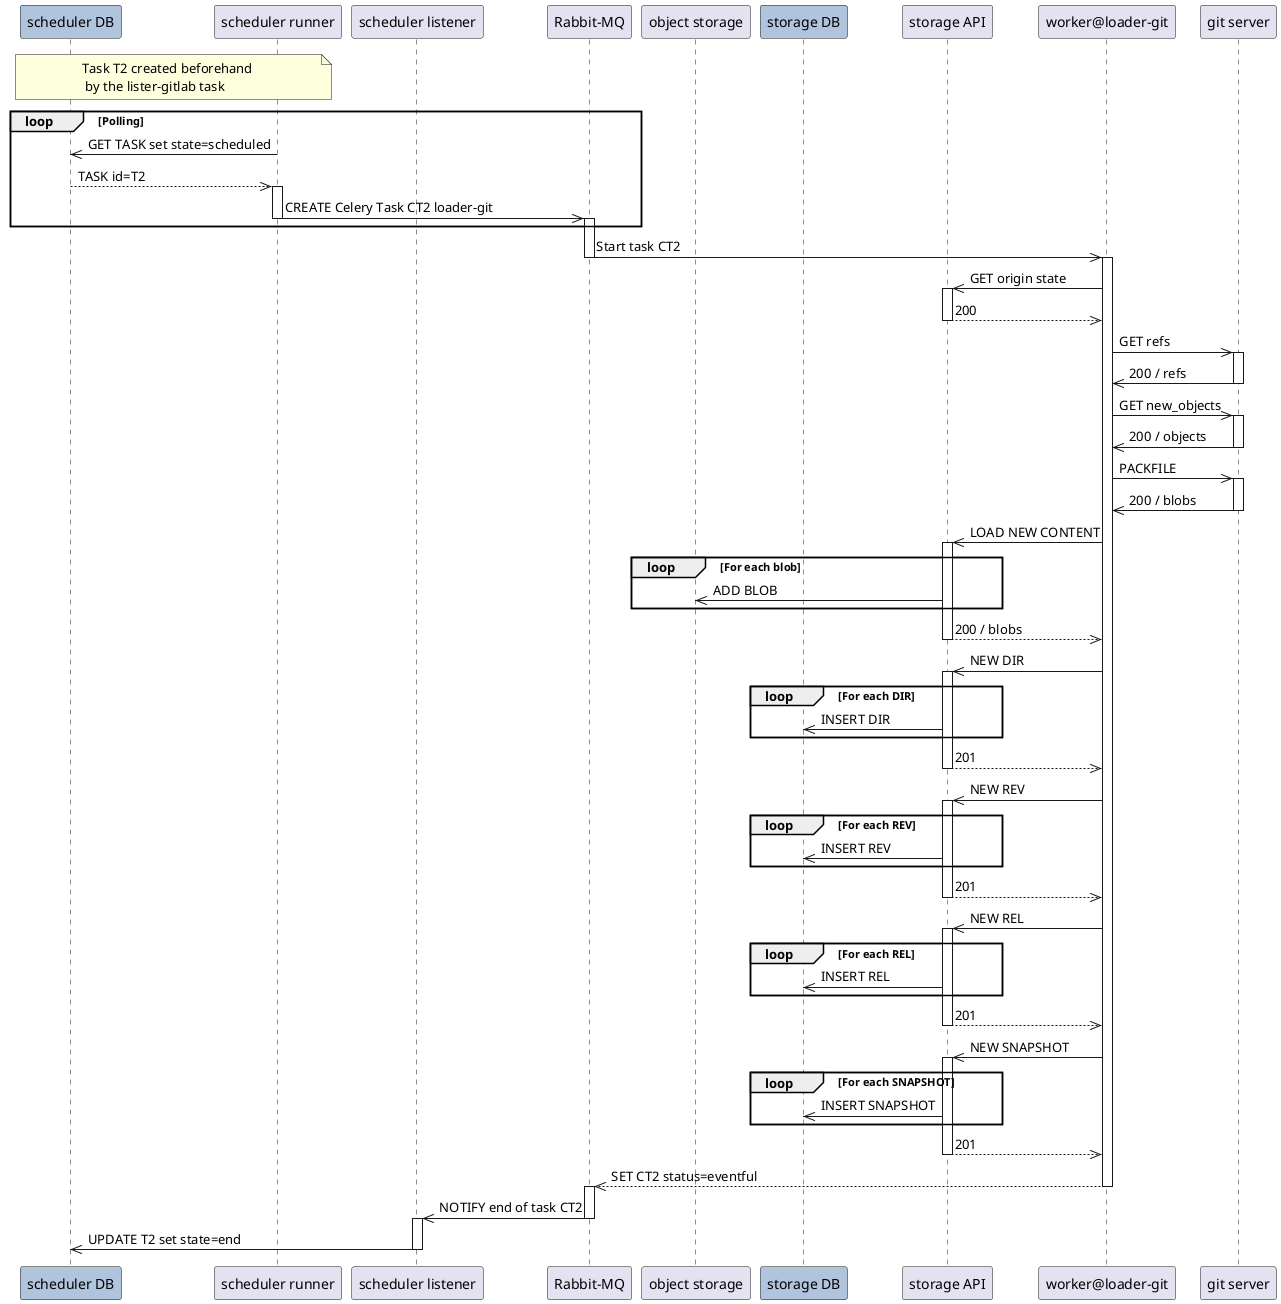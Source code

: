 @startuml
  participant SCH_DB as "scheduler DB" #B0C4DE
  participant SCH_RUN as "scheduler runner"
  participant SCH_LS as "scheduler listener"
  participant RMQ as "Rabbit-MQ"
  participant OBJSTORE as "object storage"
  participant STORAGE_DB as "storage DB" #B0C4DE
  participant STORAGE_API as "storage API"
  participant WORK_GIT as "worker@loader-git"
  participant GIT as "git server"

  Note over SCH_DB,SCH_RUN: Task T2 created beforehand \n by the lister-gitlab task
  loop Polling
      SCH_RUN->>SCH_DB: GET TASK set state=scheduled
      SCH_DB-->>SCH_RUN: TASK id=T2
	  activate SCH_RUN
      SCH_RUN->>RMQ: CREATE Celery Task CT2 loader-git
	  deactivate SCH_RUN
	  activate RMQ
  end

  RMQ->>WORK_GIT: Start task CT2
  deactivate RMQ
  activate WORK_GIT

  WORK_GIT->>STORAGE_API: GET origin state
  activate STORAGE_API
  STORAGE_API-->>WORK_GIT: 200
  deactivate STORAGE_API

  WORK_GIT->>GIT: GET refs
  activate GIT
  GIT->>WORK_GIT: 200 / refs
  deactivate GIT

  WORK_GIT->>GIT: GET new_objects
  activate GIT
  GIT->>WORK_GIT: 200 / objects
  deactivate GIT

  WORK_GIT->>GIT: PACKFILE
  activate GIT
  GIT->>WORK_GIT: 200 / blobs
  deactivate GIT

  WORK_GIT->>STORAGE_API: LOAD NEW CONTENT
  activate STORAGE_API
  loop For each blob
      STORAGE_API->>OBJSTORE: ADD BLOB
  end
  STORAGE_API-->>WORK_GIT: 200 / blobs
  deactivate STORAGE_API

  WORK_GIT->>STORAGE_API: NEW DIR
  activate STORAGE_API
  loop For each DIR
    STORAGE_API->>STORAGE_DB: INSERT DIR
  end
  STORAGE_API-->>WORK_GIT: 201
  deactivate STORAGE_API

  WORK_GIT->>STORAGE_API: NEW REV
  activate STORAGE_API
  loop For each REV
    STORAGE_API->>STORAGE_DB: INSERT REV
  end
  STORAGE_API-->>WORK_GIT: 201
  deactivate STORAGE_API

  WORK_GIT->>STORAGE_API: NEW REL
  activate STORAGE_API
  loop For each REL
    STORAGE_API->>STORAGE_DB: INSERT REL
  end
  STORAGE_API-->>WORK_GIT: 201
  deactivate STORAGE_API

  WORK_GIT->>STORAGE_API: NEW SNAPSHOT
  activate STORAGE_API
  loop For each SNAPSHOT
    STORAGE_API->>STORAGE_DB: INSERT SNAPSHOT
  end
  STORAGE_API-->>WORK_GIT: 201
  deactivate STORAGE_API

  WORK_GIT-->>RMQ: SET CT2 status=eventful
  deactivate WORK_GIT
  activate RMQ
  RMQ->>SCH_LS: NOTIFY end of task CT2
  deactivate RMQ
  activate SCH_LS
  SCH_LS->>SCH_DB: UPDATE T2 set state=end
  deactivate SCH_LS
@enduml
